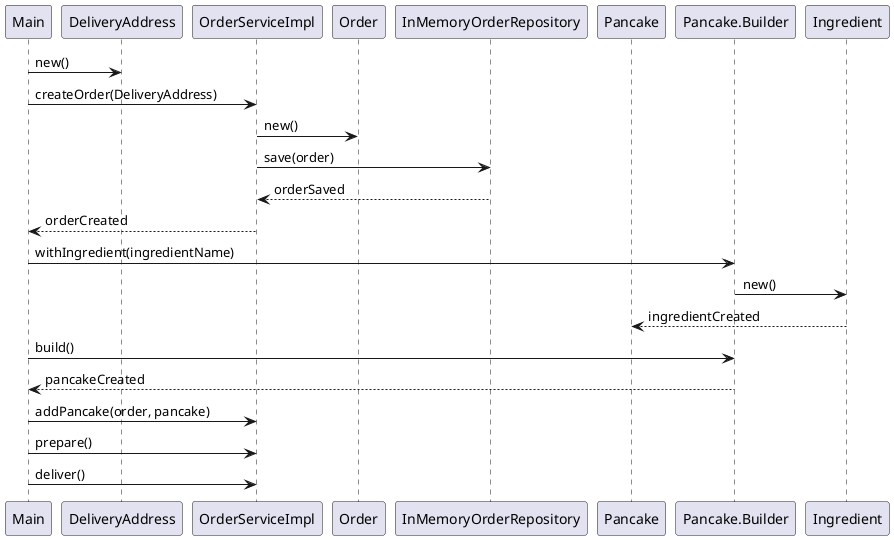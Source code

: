 @startuml

participant Main
participant DeliveryAddress
participant OrderServiceImpl
participant Order
participant InMemoryOrderRepository
participant Pancake

Main -> DeliveryAddress : new()
Main -> OrderServiceImpl : createOrder(DeliveryAddress)
OrderServiceImpl -> Order : new()
OrderServiceImpl -> InMemoryOrderRepository : save(order)
InMemoryOrderRepository --> OrderServiceImpl : orderSaved
OrderServiceImpl --> Main : orderCreated
Main -> Pancake.Builder : withIngredient(ingredientName)
Pancake.Builder -> Ingredient : new()
Ingredient --> Pancake : ingredientCreated
Main -> Pancake.Builder : build()
Pancake.Builder --> Main : pancakeCreated
Main -> OrderServiceImpl : addPancake(order, pancake)
Main -> OrderServiceImpl : prepare()
Main -> OrderServiceImpl : deliver()
@enduml